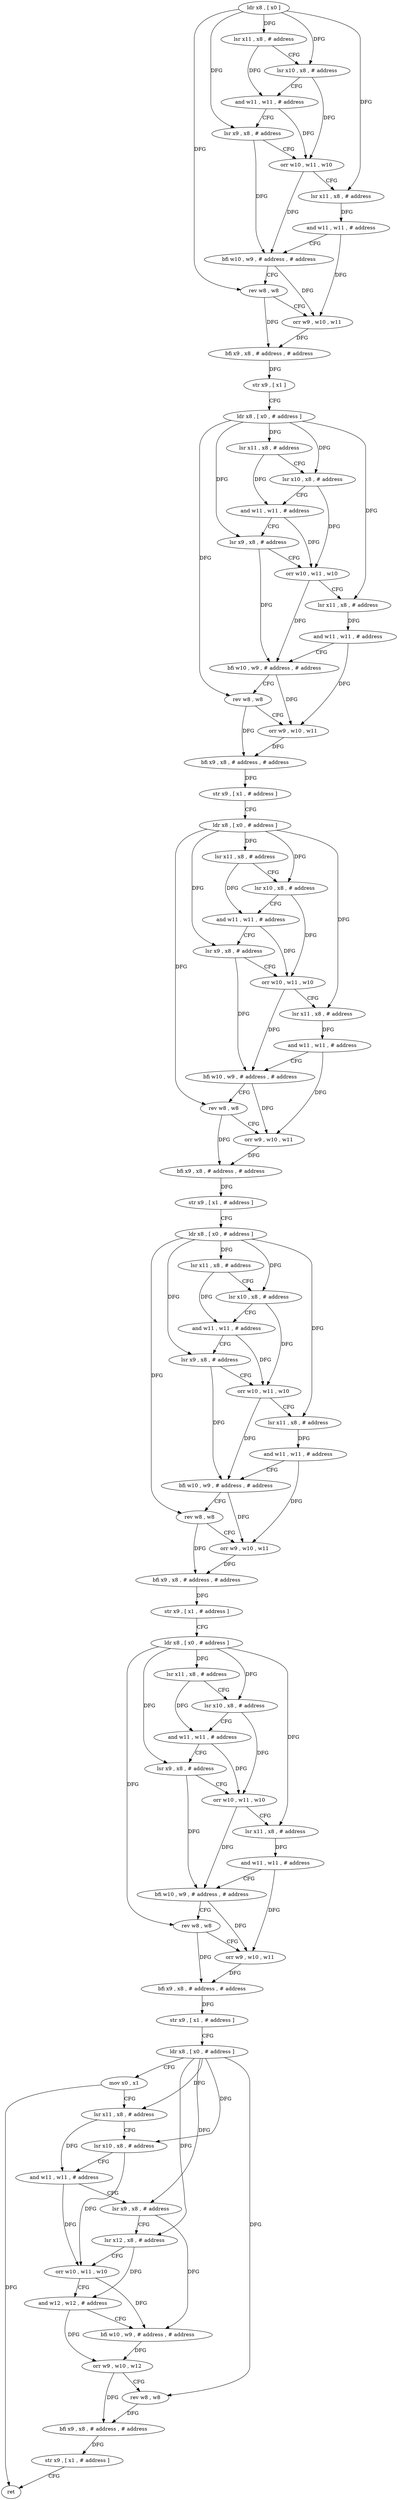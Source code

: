 digraph "func" {
"4240940" [label = "ldr x8 , [ x0 ]" ]
"4240944" [label = "lsr x11 , x8 , # address" ]
"4240948" [label = "lsr x10 , x8 , # address" ]
"4240952" [label = "and w11 , w11 , # address" ]
"4240956" [label = "lsr x9 , x8 , # address" ]
"4240960" [label = "orr w10 , w11 , w10" ]
"4240964" [label = "lsr x11 , x8 , # address" ]
"4240968" [label = "and w11 , w11 , # address" ]
"4240972" [label = "bfi w10 , w9 , # address , # address" ]
"4240976" [label = "rev w8 , w8" ]
"4240980" [label = "orr w9 , w10 , w11" ]
"4240984" [label = "bfi x9 , x8 , # address , # address" ]
"4240988" [label = "str x9 , [ x1 ]" ]
"4240992" [label = "ldr x8 , [ x0 , # address ]" ]
"4240996" [label = "lsr x11 , x8 , # address" ]
"4241000" [label = "lsr x10 , x8 , # address" ]
"4241004" [label = "and w11 , w11 , # address" ]
"4241008" [label = "lsr x9 , x8 , # address" ]
"4241012" [label = "orr w10 , w11 , w10" ]
"4241016" [label = "lsr x11 , x8 , # address" ]
"4241020" [label = "and w11 , w11 , # address" ]
"4241024" [label = "bfi w10 , w9 , # address , # address" ]
"4241028" [label = "rev w8 , w8" ]
"4241032" [label = "orr w9 , w10 , w11" ]
"4241036" [label = "bfi x9 , x8 , # address , # address" ]
"4241040" [label = "str x9 , [ x1 , # address ]" ]
"4241044" [label = "ldr x8 , [ x0 , # address ]" ]
"4241048" [label = "lsr x11 , x8 , # address" ]
"4241052" [label = "lsr x10 , x8 , # address" ]
"4241056" [label = "and w11 , w11 , # address" ]
"4241060" [label = "lsr x9 , x8 , # address" ]
"4241064" [label = "orr w10 , w11 , w10" ]
"4241068" [label = "lsr x11 , x8 , # address" ]
"4241072" [label = "and w11 , w11 , # address" ]
"4241076" [label = "bfi w10 , w9 , # address , # address" ]
"4241080" [label = "rev w8 , w8" ]
"4241084" [label = "orr w9 , w10 , w11" ]
"4241088" [label = "bfi x9 , x8 , # address , # address" ]
"4241092" [label = "str x9 , [ x1 , # address ]" ]
"4241096" [label = "ldr x8 , [ x0 , # address ]" ]
"4241100" [label = "lsr x11 , x8 , # address" ]
"4241104" [label = "lsr x10 , x8 , # address" ]
"4241108" [label = "and w11 , w11 , # address" ]
"4241112" [label = "lsr x9 , x8 , # address" ]
"4241116" [label = "orr w10 , w11 , w10" ]
"4241120" [label = "lsr x11 , x8 , # address" ]
"4241124" [label = "and w11 , w11 , # address" ]
"4241128" [label = "bfi w10 , w9 , # address , # address" ]
"4241132" [label = "rev w8 , w8" ]
"4241136" [label = "orr w9 , w10 , w11" ]
"4241140" [label = "bfi x9 , x8 , # address , # address" ]
"4241144" [label = "str x9 , [ x1 , # address ]" ]
"4241148" [label = "ldr x8 , [ x0 , # address ]" ]
"4241152" [label = "lsr x11 , x8 , # address" ]
"4241156" [label = "lsr x10 , x8 , # address" ]
"4241160" [label = "and w11 , w11 , # address" ]
"4241164" [label = "lsr x9 , x8 , # address" ]
"4241168" [label = "orr w10 , w11 , w10" ]
"4241172" [label = "lsr x11 , x8 , # address" ]
"4241176" [label = "and w11 , w11 , # address" ]
"4241180" [label = "bfi w10 , w9 , # address , # address" ]
"4241184" [label = "rev w8 , w8" ]
"4241188" [label = "orr w9 , w10 , w11" ]
"4241192" [label = "bfi x9 , x8 , # address , # address" ]
"4241196" [label = "str x9 , [ x1 , # address ]" ]
"4241200" [label = "ldr x8 , [ x0 , # address ]" ]
"4241204" [label = "mov x0 , x1" ]
"4241208" [label = "lsr x11 , x8 , # address" ]
"4241212" [label = "lsr x10 , x8 , # address" ]
"4241216" [label = "and w11 , w11 , # address" ]
"4241220" [label = "lsr x9 , x8 , # address" ]
"4241224" [label = "lsr x12 , x8 , # address" ]
"4241228" [label = "orr w10 , w11 , w10" ]
"4241232" [label = "and w12 , w12 , # address" ]
"4241236" [label = "bfi w10 , w9 , # address , # address" ]
"4241240" [label = "orr w9 , w10 , w12" ]
"4241244" [label = "rev w8 , w8" ]
"4241248" [label = "bfi x9 , x8 , # address , # address" ]
"4241252" [label = "str x9 , [ x1 , # address ]" ]
"4241256" [label = "ret" ]
"4240940" -> "4240944" [ label = "DFG" ]
"4240940" -> "4240948" [ label = "DFG" ]
"4240940" -> "4240956" [ label = "DFG" ]
"4240940" -> "4240964" [ label = "DFG" ]
"4240940" -> "4240976" [ label = "DFG" ]
"4240944" -> "4240948" [ label = "CFG" ]
"4240944" -> "4240952" [ label = "DFG" ]
"4240948" -> "4240952" [ label = "CFG" ]
"4240948" -> "4240960" [ label = "DFG" ]
"4240952" -> "4240956" [ label = "CFG" ]
"4240952" -> "4240960" [ label = "DFG" ]
"4240956" -> "4240960" [ label = "CFG" ]
"4240956" -> "4240972" [ label = "DFG" ]
"4240960" -> "4240964" [ label = "CFG" ]
"4240960" -> "4240972" [ label = "DFG" ]
"4240964" -> "4240968" [ label = "DFG" ]
"4240968" -> "4240972" [ label = "CFG" ]
"4240968" -> "4240980" [ label = "DFG" ]
"4240972" -> "4240976" [ label = "CFG" ]
"4240972" -> "4240980" [ label = "DFG" ]
"4240976" -> "4240980" [ label = "CFG" ]
"4240976" -> "4240984" [ label = "DFG" ]
"4240980" -> "4240984" [ label = "DFG" ]
"4240984" -> "4240988" [ label = "DFG" ]
"4240988" -> "4240992" [ label = "CFG" ]
"4240992" -> "4240996" [ label = "DFG" ]
"4240992" -> "4241000" [ label = "DFG" ]
"4240992" -> "4241008" [ label = "DFG" ]
"4240992" -> "4241016" [ label = "DFG" ]
"4240992" -> "4241028" [ label = "DFG" ]
"4240996" -> "4241000" [ label = "CFG" ]
"4240996" -> "4241004" [ label = "DFG" ]
"4241000" -> "4241004" [ label = "CFG" ]
"4241000" -> "4241012" [ label = "DFG" ]
"4241004" -> "4241008" [ label = "CFG" ]
"4241004" -> "4241012" [ label = "DFG" ]
"4241008" -> "4241012" [ label = "CFG" ]
"4241008" -> "4241024" [ label = "DFG" ]
"4241012" -> "4241016" [ label = "CFG" ]
"4241012" -> "4241024" [ label = "DFG" ]
"4241016" -> "4241020" [ label = "DFG" ]
"4241020" -> "4241024" [ label = "CFG" ]
"4241020" -> "4241032" [ label = "DFG" ]
"4241024" -> "4241028" [ label = "CFG" ]
"4241024" -> "4241032" [ label = "DFG" ]
"4241028" -> "4241032" [ label = "CFG" ]
"4241028" -> "4241036" [ label = "DFG" ]
"4241032" -> "4241036" [ label = "DFG" ]
"4241036" -> "4241040" [ label = "DFG" ]
"4241040" -> "4241044" [ label = "CFG" ]
"4241044" -> "4241048" [ label = "DFG" ]
"4241044" -> "4241052" [ label = "DFG" ]
"4241044" -> "4241060" [ label = "DFG" ]
"4241044" -> "4241068" [ label = "DFG" ]
"4241044" -> "4241080" [ label = "DFG" ]
"4241048" -> "4241052" [ label = "CFG" ]
"4241048" -> "4241056" [ label = "DFG" ]
"4241052" -> "4241056" [ label = "CFG" ]
"4241052" -> "4241064" [ label = "DFG" ]
"4241056" -> "4241060" [ label = "CFG" ]
"4241056" -> "4241064" [ label = "DFG" ]
"4241060" -> "4241064" [ label = "CFG" ]
"4241060" -> "4241076" [ label = "DFG" ]
"4241064" -> "4241068" [ label = "CFG" ]
"4241064" -> "4241076" [ label = "DFG" ]
"4241068" -> "4241072" [ label = "DFG" ]
"4241072" -> "4241076" [ label = "CFG" ]
"4241072" -> "4241084" [ label = "DFG" ]
"4241076" -> "4241080" [ label = "CFG" ]
"4241076" -> "4241084" [ label = "DFG" ]
"4241080" -> "4241084" [ label = "CFG" ]
"4241080" -> "4241088" [ label = "DFG" ]
"4241084" -> "4241088" [ label = "DFG" ]
"4241088" -> "4241092" [ label = "DFG" ]
"4241092" -> "4241096" [ label = "CFG" ]
"4241096" -> "4241100" [ label = "DFG" ]
"4241096" -> "4241104" [ label = "DFG" ]
"4241096" -> "4241112" [ label = "DFG" ]
"4241096" -> "4241120" [ label = "DFG" ]
"4241096" -> "4241132" [ label = "DFG" ]
"4241100" -> "4241104" [ label = "CFG" ]
"4241100" -> "4241108" [ label = "DFG" ]
"4241104" -> "4241108" [ label = "CFG" ]
"4241104" -> "4241116" [ label = "DFG" ]
"4241108" -> "4241112" [ label = "CFG" ]
"4241108" -> "4241116" [ label = "DFG" ]
"4241112" -> "4241116" [ label = "CFG" ]
"4241112" -> "4241128" [ label = "DFG" ]
"4241116" -> "4241120" [ label = "CFG" ]
"4241116" -> "4241128" [ label = "DFG" ]
"4241120" -> "4241124" [ label = "DFG" ]
"4241124" -> "4241128" [ label = "CFG" ]
"4241124" -> "4241136" [ label = "DFG" ]
"4241128" -> "4241132" [ label = "CFG" ]
"4241128" -> "4241136" [ label = "DFG" ]
"4241132" -> "4241136" [ label = "CFG" ]
"4241132" -> "4241140" [ label = "DFG" ]
"4241136" -> "4241140" [ label = "DFG" ]
"4241140" -> "4241144" [ label = "DFG" ]
"4241144" -> "4241148" [ label = "CFG" ]
"4241148" -> "4241152" [ label = "DFG" ]
"4241148" -> "4241156" [ label = "DFG" ]
"4241148" -> "4241164" [ label = "DFG" ]
"4241148" -> "4241172" [ label = "DFG" ]
"4241148" -> "4241184" [ label = "DFG" ]
"4241152" -> "4241156" [ label = "CFG" ]
"4241152" -> "4241160" [ label = "DFG" ]
"4241156" -> "4241160" [ label = "CFG" ]
"4241156" -> "4241168" [ label = "DFG" ]
"4241160" -> "4241164" [ label = "CFG" ]
"4241160" -> "4241168" [ label = "DFG" ]
"4241164" -> "4241168" [ label = "CFG" ]
"4241164" -> "4241180" [ label = "DFG" ]
"4241168" -> "4241172" [ label = "CFG" ]
"4241168" -> "4241180" [ label = "DFG" ]
"4241172" -> "4241176" [ label = "DFG" ]
"4241176" -> "4241180" [ label = "CFG" ]
"4241176" -> "4241188" [ label = "DFG" ]
"4241180" -> "4241184" [ label = "CFG" ]
"4241180" -> "4241188" [ label = "DFG" ]
"4241184" -> "4241188" [ label = "CFG" ]
"4241184" -> "4241192" [ label = "DFG" ]
"4241188" -> "4241192" [ label = "DFG" ]
"4241192" -> "4241196" [ label = "DFG" ]
"4241196" -> "4241200" [ label = "CFG" ]
"4241200" -> "4241204" [ label = "CFG" ]
"4241200" -> "4241208" [ label = "DFG" ]
"4241200" -> "4241212" [ label = "DFG" ]
"4241200" -> "4241220" [ label = "DFG" ]
"4241200" -> "4241224" [ label = "DFG" ]
"4241200" -> "4241244" [ label = "DFG" ]
"4241204" -> "4241208" [ label = "CFG" ]
"4241204" -> "4241256" [ label = "DFG" ]
"4241208" -> "4241212" [ label = "CFG" ]
"4241208" -> "4241216" [ label = "DFG" ]
"4241212" -> "4241216" [ label = "CFG" ]
"4241212" -> "4241228" [ label = "DFG" ]
"4241216" -> "4241220" [ label = "CFG" ]
"4241216" -> "4241228" [ label = "DFG" ]
"4241220" -> "4241224" [ label = "CFG" ]
"4241220" -> "4241236" [ label = "DFG" ]
"4241224" -> "4241228" [ label = "CFG" ]
"4241224" -> "4241232" [ label = "DFG" ]
"4241228" -> "4241232" [ label = "CFG" ]
"4241228" -> "4241236" [ label = "DFG" ]
"4241232" -> "4241236" [ label = "CFG" ]
"4241232" -> "4241240" [ label = "DFG" ]
"4241236" -> "4241240" [ label = "DFG" ]
"4241240" -> "4241244" [ label = "CFG" ]
"4241240" -> "4241248" [ label = "DFG" ]
"4241244" -> "4241248" [ label = "DFG" ]
"4241248" -> "4241252" [ label = "DFG" ]
"4241252" -> "4241256" [ label = "CFG" ]
}
